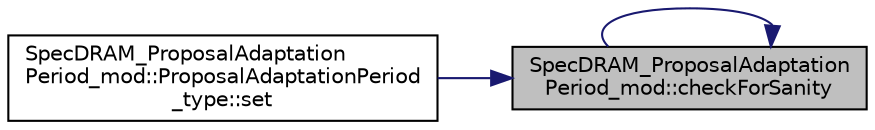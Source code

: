 digraph "SpecDRAM_ProposalAdaptationPeriod_mod::checkForSanity"
{
 // LATEX_PDF_SIZE
  edge [fontname="Helvetica",fontsize="10",labelfontname="Helvetica",labelfontsize="10"];
  node [fontname="Helvetica",fontsize="10",shape=record];
  rankdir="RL";
  Node1 [label="SpecDRAM_ProposalAdaptation\lPeriod_mod::checkForSanity",height=0.2,width=0.4,color="black", fillcolor="grey75", style="filled", fontcolor="black",tooltip=" "];
  Node1 -> Node1 [dir="back",color="midnightblue",fontsize="10",style="solid",fontname="Helvetica"];
  Node1 -> Node2 [dir="back",color="midnightblue",fontsize="10",style="solid",fontname="Helvetica"];
  Node2 [label="SpecDRAM_ProposalAdaptation\lPeriod_mod::ProposalAdaptationPeriod\l_type::set",height=0.2,width=0.4,color="black", fillcolor="white", style="filled",URL="$structSpecDRAM__ProposalAdaptationPeriod__mod_1_1ProposalAdaptationPeriod__type.html#abc5e6937ae704dd47eda9e98b864cdf3",tooltip=" "];
}
